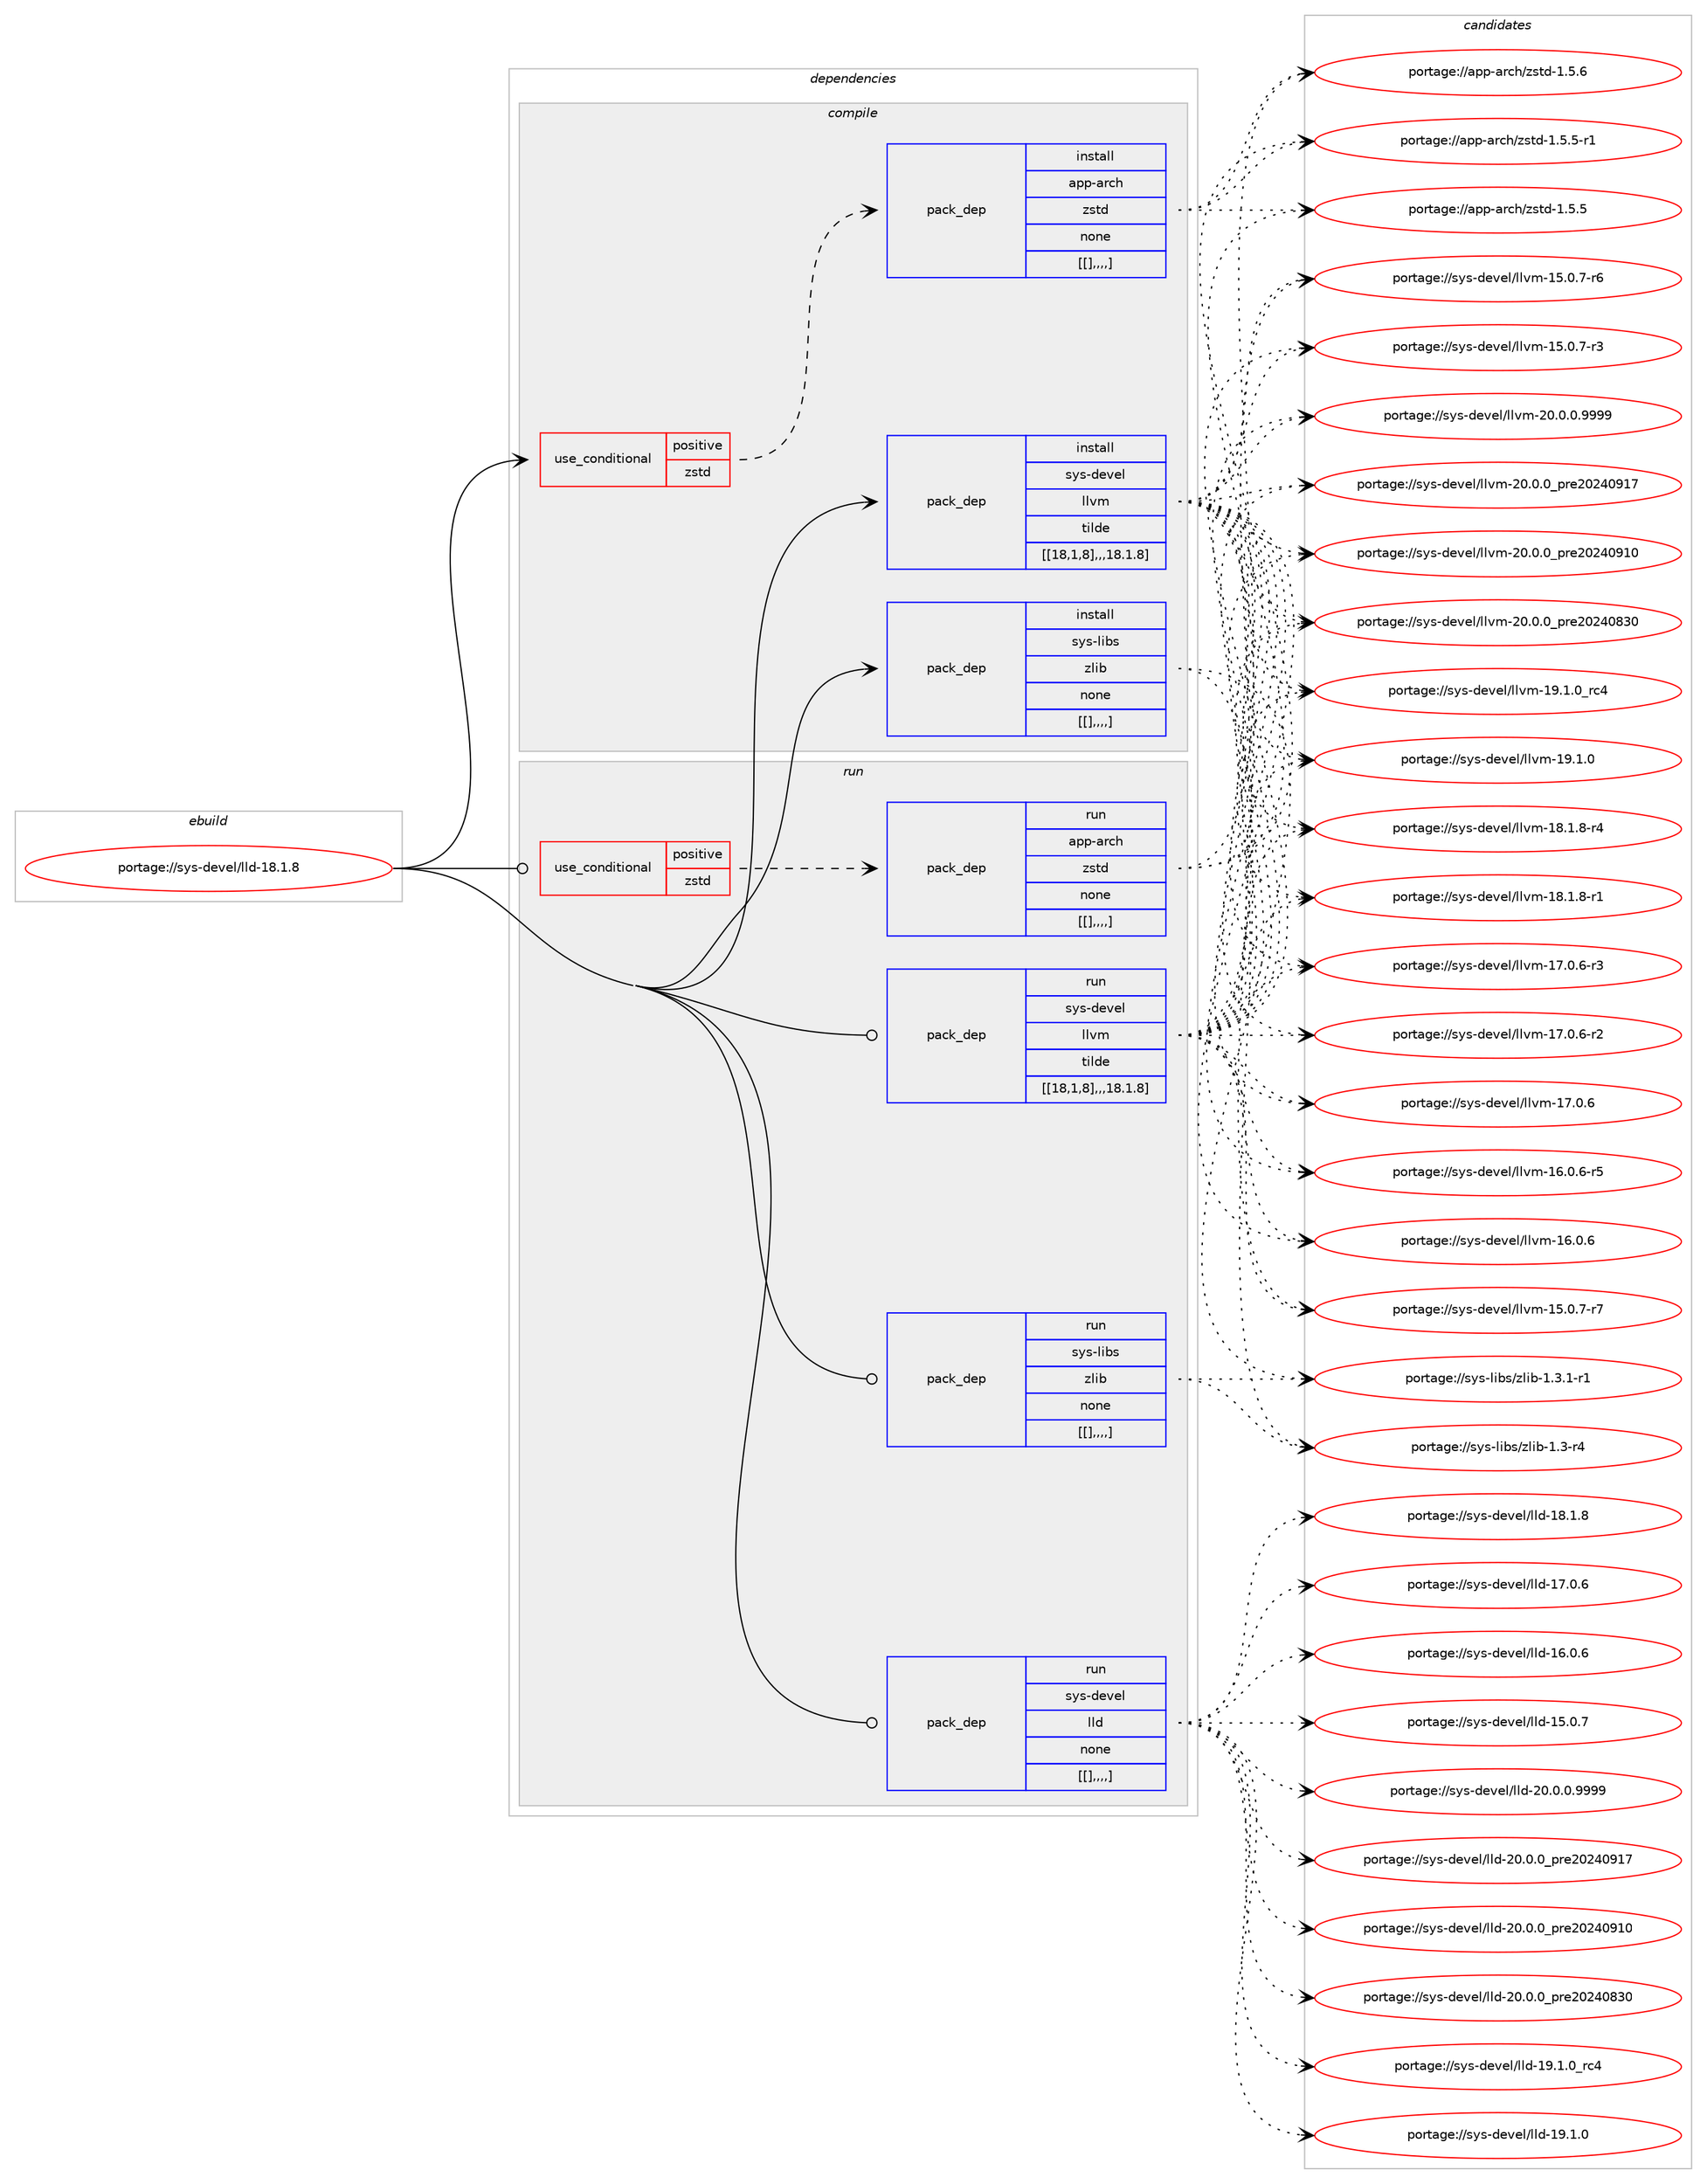 digraph prolog {

# *************
# Graph options
# *************

newrank=true;
concentrate=true;
compound=true;
graph [rankdir=LR,fontname=Helvetica,fontsize=10,ranksep=1.5];#, ranksep=2.5, nodesep=0.2];
edge  [arrowhead=vee];
node  [fontname=Helvetica,fontsize=10];

# **********
# The ebuild
# **********

subgraph cluster_leftcol {
color=gray;
label=<<i>ebuild</i>>;
id [label="portage://sys-devel/lld-18.1.8", color=red, width=4, href="../sys-devel/lld-18.1.8.svg"];
}

# ****************
# The dependencies
# ****************

subgraph cluster_midcol {
color=gray;
label=<<i>dependencies</i>>;
subgraph cluster_compile {
fillcolor="#eeeeee";
style=filled;
label=<<i>compile</i>>;
subgraph cond120280 {
dependency446888 [label=<<TABLE BORDER="0" CELLBORDER="1" CELLSPACING="0" CELLPADDING="4"><TR><TD ROWSPAN="3" CELLPADDING="10">use_conditional</TD></TR><TR><TD>positive</TD></TR><TR><TD>zstd</TD></TR></TABLE>>, shape=none, color=red];
subgraph pack323643 {
dependency446889 [label=<<TABLE BORDER="0" CELLBORDER="1" CELLSPACING="0" CELLPADDING="4" WIDTH="220"><TR><TD ROWSPAN="6" CELLPADDING="30">pack_dep</TD></TR><TR><TD WIDTH="110">install</TD></TR><TR><TD>app-arch</TD></TR><TR><TD>zstd</TD></TR><TR><TD>none</TD></TR><TR><TD>[[],,,,]</TD></TR></TABLE>>, shape=none, color=blue];
}
dependency446888:e -> dependency446889:w [weight=20,style="dashed",arrowhead="vee"];
}
id:e -> dependency446888:w [weight=20,style="solid",arrowhead="vee"];
subgraph pack323644 {
dependency446890 [label=<<TABLE BORDER="0" CELLBORDER="1" CELLSPACING="0" CELLPADDING="4" WIDTH="220"><TR><TD ROWSPAN="6" CELLPADDING="30">pack_dep</TD></TR><TR><TD WIDTH="110">install</TD></TR><TR><TD>sys-devel</TD></TR><TR><TD>llvm</TD></TR><TR><TD>tilde</TD></TR><TR><TD>[[18,1,8],,,18.1.8]</TD></TR></TABLE>>, shape=none, color=blue];
}
id:e -> dependency446890:w [weight=20,style="solid",arrowhead="vee"];
subgraph pack323645 {
dependency446891 [label=<<TABLE BORDER="0" CELLBORDER="1" CELLSPACING="0" CELLPADDING="4" WIDTH="220"><TR><TD ROWSPAN="6" CELLPADDING="30">pack_dep</TD></TR><TR><TD WIDTH="110">install</TD></TR><TR><TD>sys-libs</TD></TR><TR><TD>zlib</TD></TR><TR><TD>none</TD></TR><TR><TD>[[],,,,]</TD></TR></TABLE>>, shape=none, color=blue];
}
id:e -> dependency446891:w [weight=20,style="solid",arrowhead="vee"];
}
subgraph cluster_compileandrun {
fillcolor="#eeeeee";
style=filled;
label=<<i>compile and run</i>>;
}
subgraph cluster_run {
fillcolor="#eeeeee";
style=filled;
label=<<i>run</i>>;
subgraph cond120281 {
dependency446892 [label=<<TABLE BORDER="0" CELLBORDER="1" CELLSPACING="0" CELLPADDING="4"><TR><TD ROWSPAN="3" CELLPADDING="10">use_conditional</TD></TR><TR><TD>positive</TD></TR><TR><TD>zstd</TD></TR></TABLE>>, shape=none, color=red];
subgraph pack323646 {
dependency446893 [label=<<TABLE BORDER="0" CELLBORDER="1" CELLSPACING="0" CELLPADDING="4" WIDTH="220"><TR><TD ROWSPAN="6" CELLPADDING="30">pack_dep</TD></TR><TR><TD WIDTH="110">run</TD></TR><TR><TD>app-arch</TD></TR><TR><TD>zstd</TD></TR><TR><TD>none</TD></TR><TR><TD>[[],,,,]</TD></TR></TABLE>>, shape=none, color=blue];
}
dependency446892:e -> dependency446893:w [weight=20,style="dashed",arrowhead="vee"];
}
id:e -> dependency446892:w [weight=20,style="solid",arrowhead="odot"];
subgraph pack323647 {
dependency446894 [label=<<TABLE BORDER="0" CELLBORDER="1" CELLSPACING="0" CELLPADDING="4" WIDTH="220"><TR><TD ROWSPAN="6" CELLPADDING="30">pack_dep</TD></TR><TR><TD WIDTH="110">run</TD></TR><TR><TD>sys-devel</TD></TR><TR><TD>llvm</TD></TR><TR><TD>tilde</TD></TR><TR><TD>[[18,1,8],,,18.1.8]</TD></TR></TABLE>>, shape=none, color=blue];
}
id:e -> dependency446894:w [weight=20,style="solid",arrowhead="odot"];
subgraph pack323648 {
dependency446895 [label=<<TABLE BORDER="0" CELLBORDER="1" CELLSPACING="0" CELLPADDING="4" WIDTH="220"><TR><TD ROWSPAN="6" CELLPADDING="30">pack_dep</TD></TR><TR><TD WIDTH="110">run</TD></TR><TR><TD>sys-libs</TD></TR><TR><TD>zlib</TD></TR><TR><TD>none</TD></TR><TR><TD>[[],,,,]</TD></TR></TABLE>>, shape=none, color=blue];
}
id:e -> dependency446895:w [weight=20,style="solid",arrowhead="odot"];
subgraph pack323649 {
dependency446896 [label=<<TABLE BORDER="0" CELLBORDER="1" CELLSPACING="0" CELLPADDING="4" WIDTH="220"><TR><TD ROWSPAN="6" CELLPADDING="30">pack_dep</TD></TR><TR><TD WIDTH="110">run</TD></TR><TR><TD>sys-devel</TD></TR><TR><TD>lld</TD></TR><TR><TD>none</TD></TR><TR><TD>[[],,,,]</TD></TR></TABLE>>, shape=none, color=blue];
}
id:e -> dependency446896:w [weight=20,style="solid",arrowhead="odot"];
}
}

# **************
# The candidates
# **************

subgraph cluster_choices {
rank=same;
color=gray;
label=<<i>candidates</i>>;

subgraph choice323643 {
color=black;
nodesep=1;
choice9711211245971149910447122115116100454946534654 [label="portage://app-arch/zstd-1.5.6", color=red, width=4,href="../app-arch/zstd-1.5.6.svg"];
choice97112112459711499104471221151161004549465346534511449 [label="portage://app-arch/zstd-1.5.5-r1", color=red, width=4,href="../app-arch/zstd-1.5.5-r1.svg"];
choice9711211245971149910447122115116100454946534653 [label="portage://app-arch/zstd-1.5.5", color=red, width=4,href="../app-arch/zstd-1.5.5.svg"];
dependency446889:e -> choice9711211245971149910447122115116100454946534654:w [style=dotted,weight="100"];
dependency446889:e -> choice97112112459711499104471221151161004549465346534511449:w [style=dotted,weight="100"];
dependency446889:e -> choice9711211245971149910447122115116100454946534653:w [style=dotted,weight="100"];
}
subgraph choice323644 {
color=black;
nodesep=1;
choice1151211154510010111810110847108108118109455048464846484657575757 [label="portage://sys-devel/llvm-20.0.0.9999", color=red, width=4,href="../sys-devel/llvm-20.0.0.9999.svg"];
choice115121115451001011181011084710810811810945504846484648951121141015048505248574955 [label="portage://sys-devel/llvm-20.0.0_pre20240917", color=red, width=4,href="../sys-devel/llvm-20.0.0_pre20240917.svg"];
choice115121115451001011181011084710810811810945504846484648951121141015048505248574948 [label="portage://sys-devel/llvm-20.0.0_pre20240910", color=red, width=4,href="../sys-devel/llvm-20.0.0_pre20240910.svg"];
choice115121115451001011181011084710810811810945504846484648951121141015048505248565148 [label="portage://sys-devel/llvm-20.0.0_pre20240830", color=red, width=4,href="../sys-devel/llvm-20.0.0_pre20240830.svg"];
choice115121115451001011181011084710810811810945495746494648951149952 [label="portage://sys-devel/llvm-19.1.0_rc4", color=red, width=4,href="../sys-devel/llvm-19.1.0_rc4.svg"];
choice115121115451001011181011084710810811810945495746494648 [label="portage://sys-devel/llvm-19.1.0", color=red, width=4,href="../sys-devel/llvm-19.1.0.svg"];
choice1151211154510010111810110847108108118109454956464946564511452 [label="portage://sys-devel/llvm-18.1.8-r4", color=red, width=4,href="../sys-devel/llvm-18.1.8-r4.svg"];
choice1151211154510010111810110847108108118109454956464946564511449 [label="portage://sys-devel/llvm-18.1.8-r1", color=red, width=4,href="../sys-devel/llvm-18.1.8-r1.svg"];
choice1151211154510010111810110847108108118109454955464846544511451 [label="portage://sys-devel/llvm-17.0.6-r3", color=red, width=4,href="../sys-devel/llvm-17.0.6-r3.svg"];
choice1151211154510010111810110847108108118109454955464846544511450 [label="portage://sys-devel/llvm-17.0.6-r2", color=red, width=4,href="../sys-devel/llvm-17.0.6-r2.svg"];
choice115121115451001011181011084710810811810945495546484654 [label="portage://sys-devel/llvm-17.0.6", color=red, width=4,href="../sys-devel/llvm-17.0.6.svg"];
choice1151211154510010111810110847108108118109454954464846544511453 [label="portage://sys-devel/llvm-16.0.6-r5", color=red, width=4,href="../sys-devel/llvm-16.0.6-r5.svg"];
choice115121115451001011181011084710810811810945495446484654 [label="portage://sys-devel/llvm-16.0.6", color=red, width=4,href="../sys-devel/llvm-16.0.6.svg"];
choice1151211154510010111810110847108108118109454953464846554511455 [label="portage://sys-devel/llvm-15.0.7-r7", color=red, width=4,href="../sys-devel/llvm-15.0.7-r7.svg"];
choice1151211154510010111810110847108108118109454953464846554511454 [label="portage://sys-devel/llvm-15.0.7-r6", color=red, width=4,href="../sys-devel/llvm-15.0.7-r6.svg"];
choice1151211154510010111810110847108108118109454953464846554511451 [label="portage://sys-devel/llvm-15.0.7-r3", color=red, width=4,href="../sys-devel/llvm-15.0.7-r3.svg"];
dependency446890:e -> choice1151211154510010111810110847108108118109455048464846484657575757:w [style=dotted,weight="100"];
dependency446890:e -> choice115121115451001011181011084710810811810945504846484648951121141015048505248574955:w [style=dotted,weight="100"];
dependency446890:e -> choice115121115451001011181011084710810811810945504846484648951121141015048505248574948:w [style=dotted,weight="100"];
dependency446890:e -> choice115121115451001011181011084710810811810945504846484648951121141015048505248565148:w [style=dotted,weight="100"];
dependency446890:e -> choice115121115451001011181011084710810811810945495746494648951149952:w [style=dotted,weight="100"];
dependency446890:e -> choice115121115451001011181011084710810811810945495746494648:w [style=dotted,weight="100"];
dependency446890:e -> choice1151211154510010111810110847108108118109454956464946564511452:w [style=dotted,weight="100"];
dependency446890:e -> choice1151211154510010111810110847108108118109454956464946564511449:w [style=dotted,weight="100"];
dependency446890:e -> choice1151211154510010111810110847108108118109454955464846544511451:w [style=dotted,weight="100"];
dependency446890:e -> choice1151211154510010111810110847108108118109454955464846544511450:w [style=dotted,weight="100"];
dependency446890:e -> choice115121115451001011181011084710810811810945495546484654:w [style=dotted,weight="100"];
dependency446890:e -> choice1151211154510010111810110847108108118109454954464846544511453:w [style=dotted,weight="100"];
dependency446890:e -> choice115121115451001011181011084710810811810945495446484654:w [style=dotted,weight="100"];
dependency446890:e -> choice1151211154510010111810110847108108118109454953464846554511455:w [style=dotted,weight="100"];
dependency446890:e -> choice1151211154510010111810110847108108118109454953464846554511454:w [style=dotted,weight="100"];
dependency446890:e -> choice1151211154510010111810110847108108118109454953464846554511451:w [style=dotted,weight="100"];
}
subgraph choice323645 {
color=black;
nodesep=1;
choice115121115451081059811547122108105984549465146494511449 [label="portage://sys-libs/zlib-1.3.1-r1", color=red, width=4,href="../sys-libs/zlib-1.3.1-r1.svg"];
choice11512111545108105981154712210810598454946514511452 [label="portage://sys-libs/zlib-1.3-r4", color=red, width=4,href="../sys-libs/zlib-1.3-r4.svg"];
dependency446891:e -> choice115121115451081059811547122108105984549465146494511449:w [style=dotted,weight="100"];
dependency446891:e -> choice11512111545108105981154712210810598454946514511452:w [style=dotted,weight="100"];
}
subgraph choice323646 {
color=black;
nodesep=1;
choice9711211245971149910447122115116100454946534654 [label="portage://app-arch/zstd-1.5.6", color=red, width=4,href="../app-arch/zstd-1.5.6.svg"];
choice97112112459711499104471221151161004549465346534511449 [label="portage://app-arch/zstd-1.5.5-r1", color=red, width=4,href="../app-arch/zstd-1.5.5-r1.svg"];
choice9711211245971149910447122115116100454946534653 [label="portage://app-arch/zstd-1.5.5", color=red, width=4,href="../app-arch/zstd-1.5.5.svg"];
dependency446893:e -> choice9711211245971149910447122115116100454946534654:w [style=dotted,weight="100"];
dependency446893:e -> choice97112112459711499104471221151161004549465346534511449:w [style=dotted,weight="100"];
dependency446893:e -> choice9711211245971149910447122115116100454946534653:w [style=dotted,weight="100"];
}
subgraph choice323647 {
color=black;
nodesep=1;
choice1151211154510010111810110847108108118109455048464846484657575757 [label="portage://sys-devel/llvm-20.0.0.9999", color=red, width=4,href="../sys-devel/llvm-20.0.0.9999.svg"];
choice115121115451001011181011084710810811810945504846484648951121141015048505248574955 [label="portage://sys-devel/llvm-20.0.0_pre20240917", color=red, width=4,href="../sys-devel/llvm-20.0.0_pre20240917.svg"];
choice115121115451001011181011084710810811810945504846484648951121141015048505248574948 [label="portage://sys-devel/llvm-20.0.0_pre20240910", color=red, width=4,href="../sys-devel/llvm-20.0.0_pre20240910.svg"];
choice115121115451001011181011084710810811810945504846484648951121141015048505248565148 [label="portage://sys-devel/llvm-20.0.0_pre20240830", color=red, width=4,href="../sys-devel/llvm-20.0.0_pre20240830.svg"];
choice115121115451001011181011084710810811810945495746494648951149952 [label="portage://sys-devel/llvm-19.1.0_rc4", color=red, width=4,href="../sys-devel/llvm-19.1.0_rc4.svg"];
choice115121115451001011181011084710810811810945495746494648 [label="portage://sys-devel/llvm-19.1.0", color=red, width=4,href="../sys-devel/llvm-19.1.0.svg"];
choice1151211154510010111810110847108108118109454956464946564511452 [label="portage://sys-devel/llvm-18.1.8-r4", color=red, width=4,href="../sys-devel/llvm-18.1.8-r4.svg"];
choice1151211154510010111810110847108108118109454956464946564511449 [label="portage://sys-devel/llvm-18.1.8-r1", color=red, width=4,href="../sys-devel/llvm-18.1.8-r1.svg"];
choice1151211154510010111810110847108108118109454955464846544511451 [label="portage://sys-devel/llvm-17.0.6-r3", color=red, width=4,href="../sys-devel/llvm-17.0.6-r3.svg"];
choice1151211154510010111810110847108108118109454955464846544511450 [label="portage://sys-devel/llvm-17.0.6-r2", color=red, width=4,href="../sys-devel/llvm-17.0.6-r2.svg"];
choice115121115451001011181011084710810811810945495546484654 [label="portage://sys-devel/llvm-17.0.6", color=red, width=4,href="../sys-devel/llvm-17.0.6.svg"];
choice1151211154510010111810110847108108118109454954464846544511453 [label="portage://sys-devel/llvm-16.0.6-r5", color=red, width=4,href="../sys-devel/llvm-16.0.6-r5.svg"];
choice115121115451001011181011084710810811810945495446484654 [label="portage://sys-devel/llvm-16.0.6", color=red, width=4,href="../sys-devel/llvm-16.0.6.svg"];
choice1151211154510010111810110847108108118109454953464846554511455 [label="portage://sys-devel/llvm-15.0.7-r7", color=red, width=4,href="../sys-devel/llvm-15.0.7-r7.svg"];
choice1151211154510010111810110847108108118109454953464846554511454 [label="portage://sys-devel/llvm-15.0.7-r6", color=red, width=4,href="../sys-devel/llvm-15.0.7-r6.svg"];
choice1151211154510010111810110847108108118109454953464846554511451 [label="portage://sys-devel/llvm-15.0.7-r3", color=red, width=4,href="../sys-devel/llvm-15.0.7-r3.svg"];
dependency446894:e -> choice1151211154510010111810110847108108118109455048464846484657575757:w [style=dotted,weight="100"];
dependency446894:e -> choice115121115451001011181011084710810811810945504846484648951121141015048505248574955:w [style=dotted,weight="100"];
dependency446894:e -> choice115121115451001011181011084710810811810945504846484648951121141015048505248574948:w [style=dotted,weight="100"];
dependency446894:e -> choice115121115451001011181011084710810811810945504846484648951121141015048505248565148:w [style=dotted,weight="100"];
dependency446894:e -> choice115121115451001011181011084710810811810945495746494648951149952:w [style=dotted,weight="100"];
dependency446894:e -> choice115121115451001011181011084710810811810945495746494648:w [style=dotted,weight="100"];
dependency446894:e -> choice1151211154510010111810110847108108118109454956464946564511452:w [style=dotted,weight="100"];
dependency446894:e -> choice1151211154510010111810110847108108118109454956464946564511449:w [style=dotted,weight="100"];
dependency446894:e -> choice1151211154510010111810110847108108118109454955464846544511451:w [style=dotted,weight="100"];
dependency446894:e -> choice1151211154510010111810110847108108118109454955464846544511450:w [style=dotted,weight="100"];
dependency446894:e -> choice115121115451001011181011084710810811810945495546484654:w [style=dotted,weight="100"];
dependency446894:e -> choice1151211154510010111810110847108108118109454954464846544511453:w [style=dotted,weight="100"];
dependency446894:e -> choice115121115451001011181011084710810811810945495446484654:w [style=dotted,weight="100"];
dependency446894:e -> choice1151211154510010111810110847108108118109454953464846554511455:w [style=dotted,weight="100"];
dependency446894:e -> choice1151211154510010111810110847108108118109454953464846554511454:w [style=dotted,weight="100"];
dependency446894:e -> choice1151211154510010111810110847108108118109454953464846554511451:w [style=dotted,weight="100"];
}
subgraph choice323648 {
color=black;
nodesep=1;
choice115121115451081059811547122108105984549465146494511449 [label="portage://sys-libs/zlib-1.3.1-r1", color=red, width=4,href="../sys-libs/zlib-1.3.1-r1.svg"];
choice11512111545108105981154712210810598454946514511452 [label="portage://sys-libs/zlib-1.3-r4", color=red, width=4,href="../sys-libs/zlib-1.3-r4.svg"];
dependency446895:e -> choice115121115451081059811547122108105984549465146494511449:w [style=dotted,weight="100"];
dependency446895:e -> choice11512111545108105981154712210810598454946514511452:w [style=dotted,weight="100"];
}
subgraph choice323649 {
color=black;
nodesep=1;
choice1151211154510010111810110847108108100455048464846484657575757 [label="portage://sys-devel/lld-20.0.0.9999", color=red, width=4,href="../sys-devel/lld-20.0.0.9999.svg"];
choice115121115451001011181011084710810810045504846484648951121141015048505248574955 [label="portage://sys-devel/lld-20.0.0_pre20240917", color=red, width=4,href="../sys-devel/lld-20.0.0_pre20240917.svg"];
choice115121115451001011181011084710810810045504846484648951121141015048505248574948 [label="portage://sys-devel/lld-20.0.0_pre20240910", color=red, width=4,href="../sys-devel/lld-20.0.0_pre20240910.svg"];
choice115121115451001011181011084710810810045504846484648951121141015048505248565148 [label="portage://sys-devel/lld-20.0.0_pre20240830", color=red, width=4,href="../sys-devel/lld-20.0.0_pre20240830.svg"];
choice115121115451001011181011084710810810045495746494648951149952 [label="portage://sys-devel/lld-19.1.0_rc4", color=red, width=4,href="../sys-devel/lld-19.1.0_rc4.svg"];
choice115121115451001011181011084710810810045495746494648 [label="portage://sys-devel/lld-19.1.0", color=red, width=4,href="../sys-devel/lld-19.1.0.svg"];
choice115121115451001011181011084710810810045495646494656 [label="portage://sys-devel/lld-18.1.8", color=red, width=4,href="../sys-devel/lld-18.1.8.svg"];
choice115121115451001011181011084710810810045495546484654 [label="portage://sys-devel/lld-17.0.6", color=red, width=4,href="../sys-devel/lld-17.0.6.svg"];
choice115121115451001011181011084710810810045495446484654 [label="portage://sys-devel/lld-16.0.6", color=red, width=4,href="../sys-devel/lld-16.0.6.svg"];
choice115121115451001011181011084710810810045495346484655 [label="portage://sys-devel/lld-15.0.7", color=red, width=4,href="../sys-devel/lld-15.0.7.svg"];
dependency446896:e -> choice1151211154510010111810110847108108100455048464846484657575757:w [style=dotted,weight="100"];
dependency446896:e -> choice115121115451001011181011084710810810045504846484648951121141015048505248574955:w [style=dotted,weight="100"];
dependency446896:e -> choice115121115451001011181011084710810810045504846484648951121141015048505248574948:w [style=dotted,weight="100"];
dependency446896:e -> choice115121115451001011181011084710810810045504846484648951121141015048505248565148:w [style=dotted,weight="100"];
dependency446896:e -> choice115121115451001011181011084710810810045495746494648951149952:w [style=dotted,weight="100"];
dependency446896:e -> choice115121115451001011181011084710810810045495746494648:w [style=dotted,weight="100"];
dependency446896:e -> choice115121115451001011181011084710810810045495646494656:w [style=dotted,weight="100"];
dependency446896:e -> choice115121115451001011181011084710810810045495546484654:w [style=dotted,weight="100"];
dependency446896:e -> choice115121115451001011181011084710810810045495446484654:w [style=dotted,weight="100"];
dependency446896:e -> choice115121115451001011181011084710810810045495346484655:w [style=dotted,weight="100"];
}
}

}
